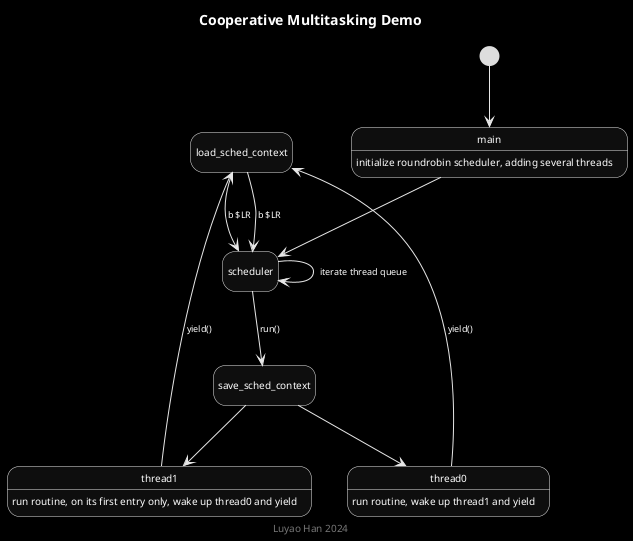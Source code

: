 ' Demo: Cooperative multitasking
@startuml

skinparam monochrome reverse
skinparam DefaultFontSize 10
skinparam ArrowFontSize 9

' Color scheme
title Cooperative Multitasking Demo

' Clean
hide empty description

' Fonts
skinparam DefaultFontSize 10
skinparam ArrowFontSize 9

' State with descriptions
main: initialize roundrobin scheduler, adding several threads
thread0: run routine, wake up thread1 and yield
thread1: run routine, on its first entry only, wake up thread0 and yield

' Begin
[*] --> main
main --> scheduler
scheduler -d-> scheduler : iterate thread queue

scheduler --> save_sched_context : run()
save_sched_context --> thread0
save_sched_context --> thread1

thread0 -r-> load_sched_context : yield()
load_sched_context--> scheduler : b $LR

thread1 -l-> load_sched_context : yield()
load_sched_context--> scheduler : b $LR


center footer Luyao Han 2024

@enduml